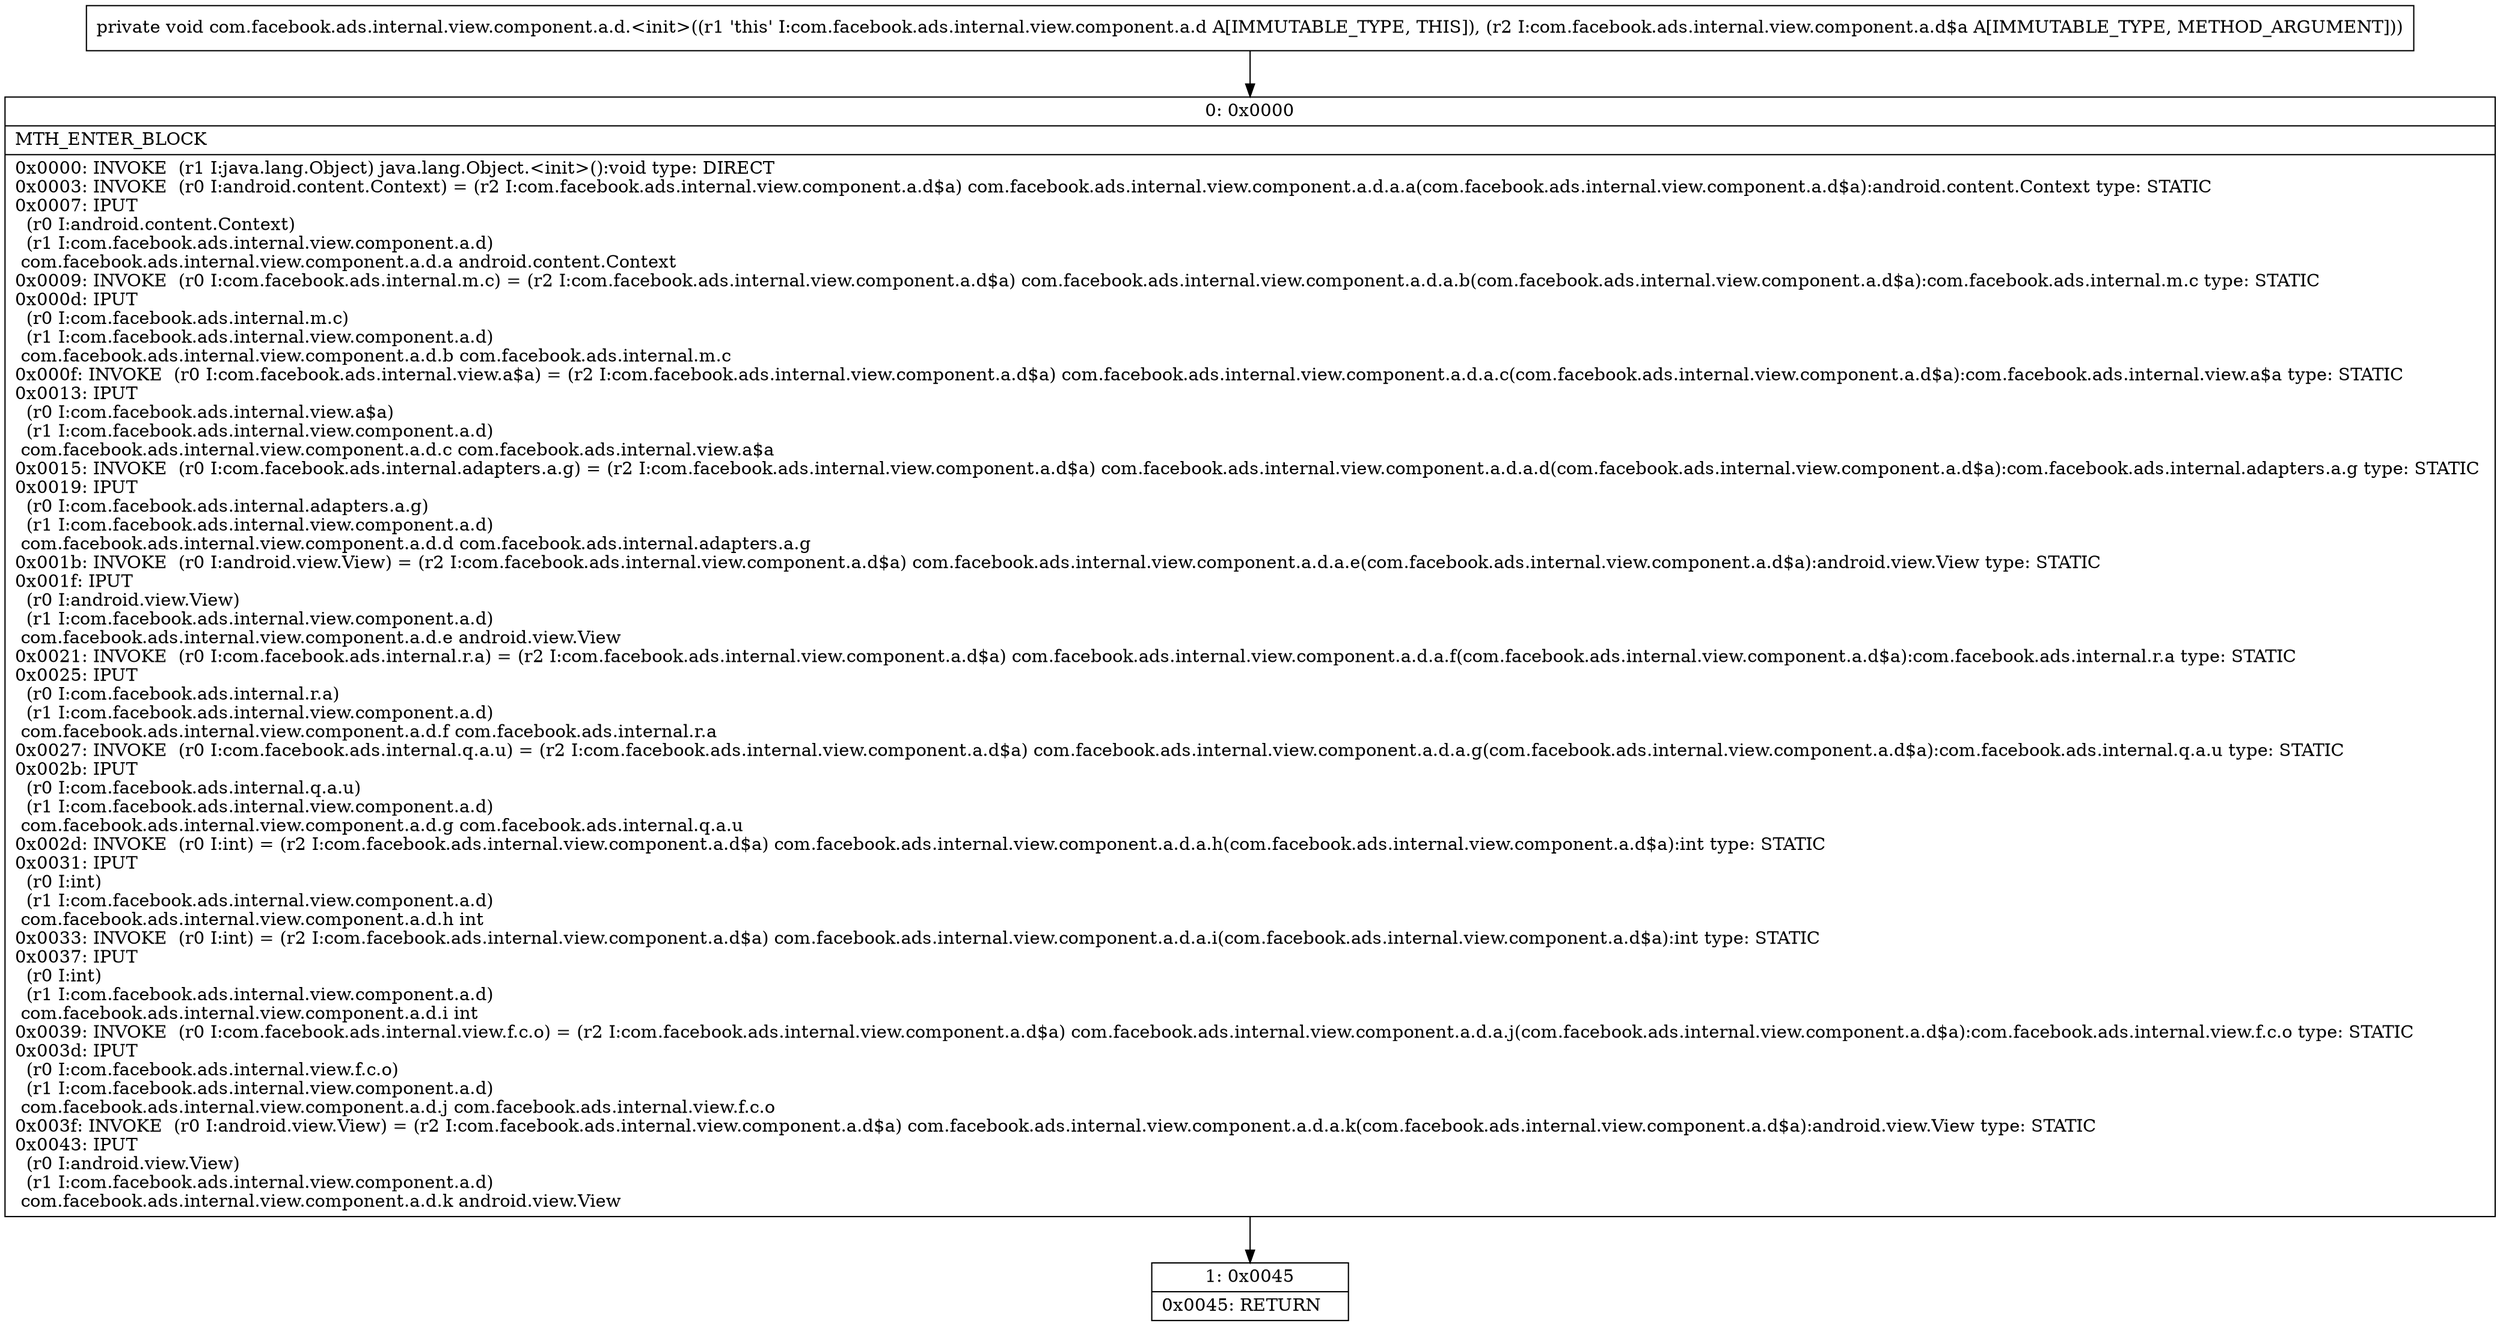 digraph "CFG forcom.facebook.ads.internal.view.component.a.d.\<init\>(Lcom\/facebook\/ads\/internal\/view\/component\/a\/d$a;)V" {
Node_0 [shape=record,label="{0\:\ 0x0000|MTH_ENTER_BLOCK\l|0x0000: INVOKE  (r1 I:java.lang.Object) java.lang.Object.\<init\>():void type: DIRECT \l0x0003: INVOKE  (r0 I:android.content.Context) = (r2 I:com.facebook.ads.internal.view.component.a.d$a) com.facebook.ads.internal.view.component.a.d.a.a(com.facebook.ads.internal.view.component.a.d$a):android.content.Context type: STATIC \l0x0007: IPUT  \l  (r0 I:android.content.Context)\l  (r1 I:com.facebook.ads.internal.view.component.a.d)\l com.facebook.ads.internal.view.component.a.d.a android.content.Context \l0x0009: INVOKE  (r0 I:com.facebook.ads.internal.m.c) = (r2 I:com.facebook.ads.internal.view.component.a.d$a) com.facebook.ads.internal.view.component.a.d.a.b(com.facebook.ads.internal.view.component.a.d$a):com.facebook.ads.internal.m.c type: STATIC \l0x000d: IPUT  \l  (r0 I:com.facebook.ads.internal.m.c)\l  (r1 I:com.facebook.ads.internal.view.component.a.d)\l com.facebook.ads.internal.view.component.a.d.b com.facebook.ads.internal.m.c \l0x000f: INVOKE  (r0 I:com.facebook.ads.internal.view.a$a) = (r2 I:com.facebook.ads.internal.view.component.a.d$a) com.facebook.ads.internal.view.component.a.d.a.c(com.facebook.ads.internal.view.component.a.d$a):com.facebook.ads.internal.view.a$a type: STATIC \l0x0013: IPUT  \l  (r0 I:com.facebook.ads.internal.view.a$a)\l  (r1 I:com.facebook.ads.internal.view.component.a.d)\l com.facebook.ads.internal.view.component.a.d.c com.facebook.ads.internal.view.a$a \l0x0015: INVOKE  (r0 I:com.facebook.ads.internal.adapters.a.g) = (r2 I:com.facebook.ads.internal.view.component.a.d$a) com.facebook.ads.internal.view.component.a.d.a.d(com.facebook.ads.internal.view.component.a.d$a):com.facebook.ads.internal.adapters.a.g type: STATIC \l0x0019: IPUT  \l  (r0 I:com.facebook.ads.internal.adapters.a.g)\l  (r1 I:com.facebook.ads.internal.view.component.a.d)\l com.facebook.ads.internal.view.component.a.d.d com.facebook.ads.internal.adapters.a.g \l0x001b: INVOKE  (r0 I:android.view.View) = (r2 I:com.facebook.ads.internal.view.component.a.d$a) com.facebook.ads.internal.view.component.a.d.a.e(com.facebook.ads.internal.view.component.a.d$a):android.view.View type: STATIC \l0x001f: IPUT  \l  (r0 I:android.view.View)\l  (r1 I:com.facebook.ads.internal.view.component.a.d)\l com.facebook.ads.internal.view.component.a.d.e android.view.View \l0x0021: INVOKE  (r0 I:com.facebook.ads.internal.r.a) = (r2 I:com.facebook.ads.internal.view.component.a.d$a) com.facebook.ads.internal.view.component.a.d.a.f(com.facebook.ads.internal.view.component.a.d$a):com.facebook.ads.internal.r.a type: STATIC \l0x0025: IPUT  \l  (r0 I:com.facebook.ads.internal.r.a)\l  (r1 I:com.facebook.ads.internal.view.component.a.d)\l com.facebook.ads.internal.view.component.a.d.f com.facebook.ads.internal.r.a \l0x0027: INVOKE  (r0 I:com.facebook.ads.internal.q.a.u) = (r2 I:com.facebook.ads.internal.view.component.a.d$a) com.facebook.ads.internal.view.component.a.d.a.g(com.facebook.ads.internal.view.component.a.d$a):com.facebook.ads.internal.q.a.u type: STATIC \l0x002b: IPUT  \l  (r0 I:com.facebook.ads.internal.q.a.u)\l  (r1 I:com.facebook.ads.internal.view.component.a.d)\l com.facebook.ads.internal.view.component.a.d.g com.facebook.ads.internal.q.a.u \l0x002d: INVOKE  (r0 I:int) = (r2 I:com.facebook.ads.internal.view.component.a.d$a) com.facebook.ads.internal.view.component.a.d.a.h(com.facebook.ads.internal.view.component.a.d$a):int type: STATIC \l0x0031: IPUT  \l  (r0 I:int)\l  (r1 I:com.facebook.ads.internal.view.component.a.d)\l com.facebook.ads.internal.view.component.a.d.h int \l0x0033: INVOKE  (r0 I:int) = (r2 I:com.facebook.ads.internal.view.component.a.d$a) com.facebook.ads.internal.view.component.a.d.a.i(com.facebook.ads.internal.view.component.a.d$a):int type: STATIC \l0x0037: IPUT  \l  (r0 I:int)\l  (r1 I:com.facebook.ads.internal.view.component.a.d)\l com.facebook.ads.internal.view.component.a.d.i int \l0x0039: INVOKE  (r0 I:com.facebook.ads.internal.view.f.c.o) = (r2 I:com.facebook.ads.internal.view.component.a.d$a) com.facebook.ads.internal.view.component.a.d.a.j(com.facebook.ads.internal.view.component.a.d$a):com.facebook.ads.internal.view.f.c.o type: STATIC \l0x003d: IPUT  \l  (r0 I:com.facebook.ads.internal.view.f.c.o)\l  (r1 I:com.facebook.ads.internal.view.component.a.d)\l com.facebook.ads.internal.view.component.a.d.j com.facebook.ads.internal.view.f.c.o \l0x003f: INVOKE  (r0 I:android.view.View) = (r2 I:com.facebook.ads.internal.view.component.a.d$a) com.facebook.ads.internal.view.component.a.d.a.k(com.facebook.ads.internal.view.component.a.d$a):android.view.View type: STATIC \l0x0043: IPUT  \l  (r0 I:android.view.View)\l  (r1 I:com.facebook.ads.internal.view.component.a.d)\l com.facebook.ads.internal.view.component.a.d.k android.view.View \l}"];
Node_1 [shape=record,label="{1\:\ 0x0045|0x0045: RETURN   \l}"];
MethodNode[shape=record,label="{private void com.facebook.ads.internal.view.component.a.d.\<init\>((r1 'this' I:com.facebook.ads.internal.view.component.a.d A[IMMUTABLE_TYPE, THIS]), (r2 I:com.facebook.ads.internal.view.component.a.d$a A[IMMUTABLE_TYPE, METHOD_ARGUMENT])) }"];
MethodNode -> Node_0;
Node_0 -> Node_1;
}

